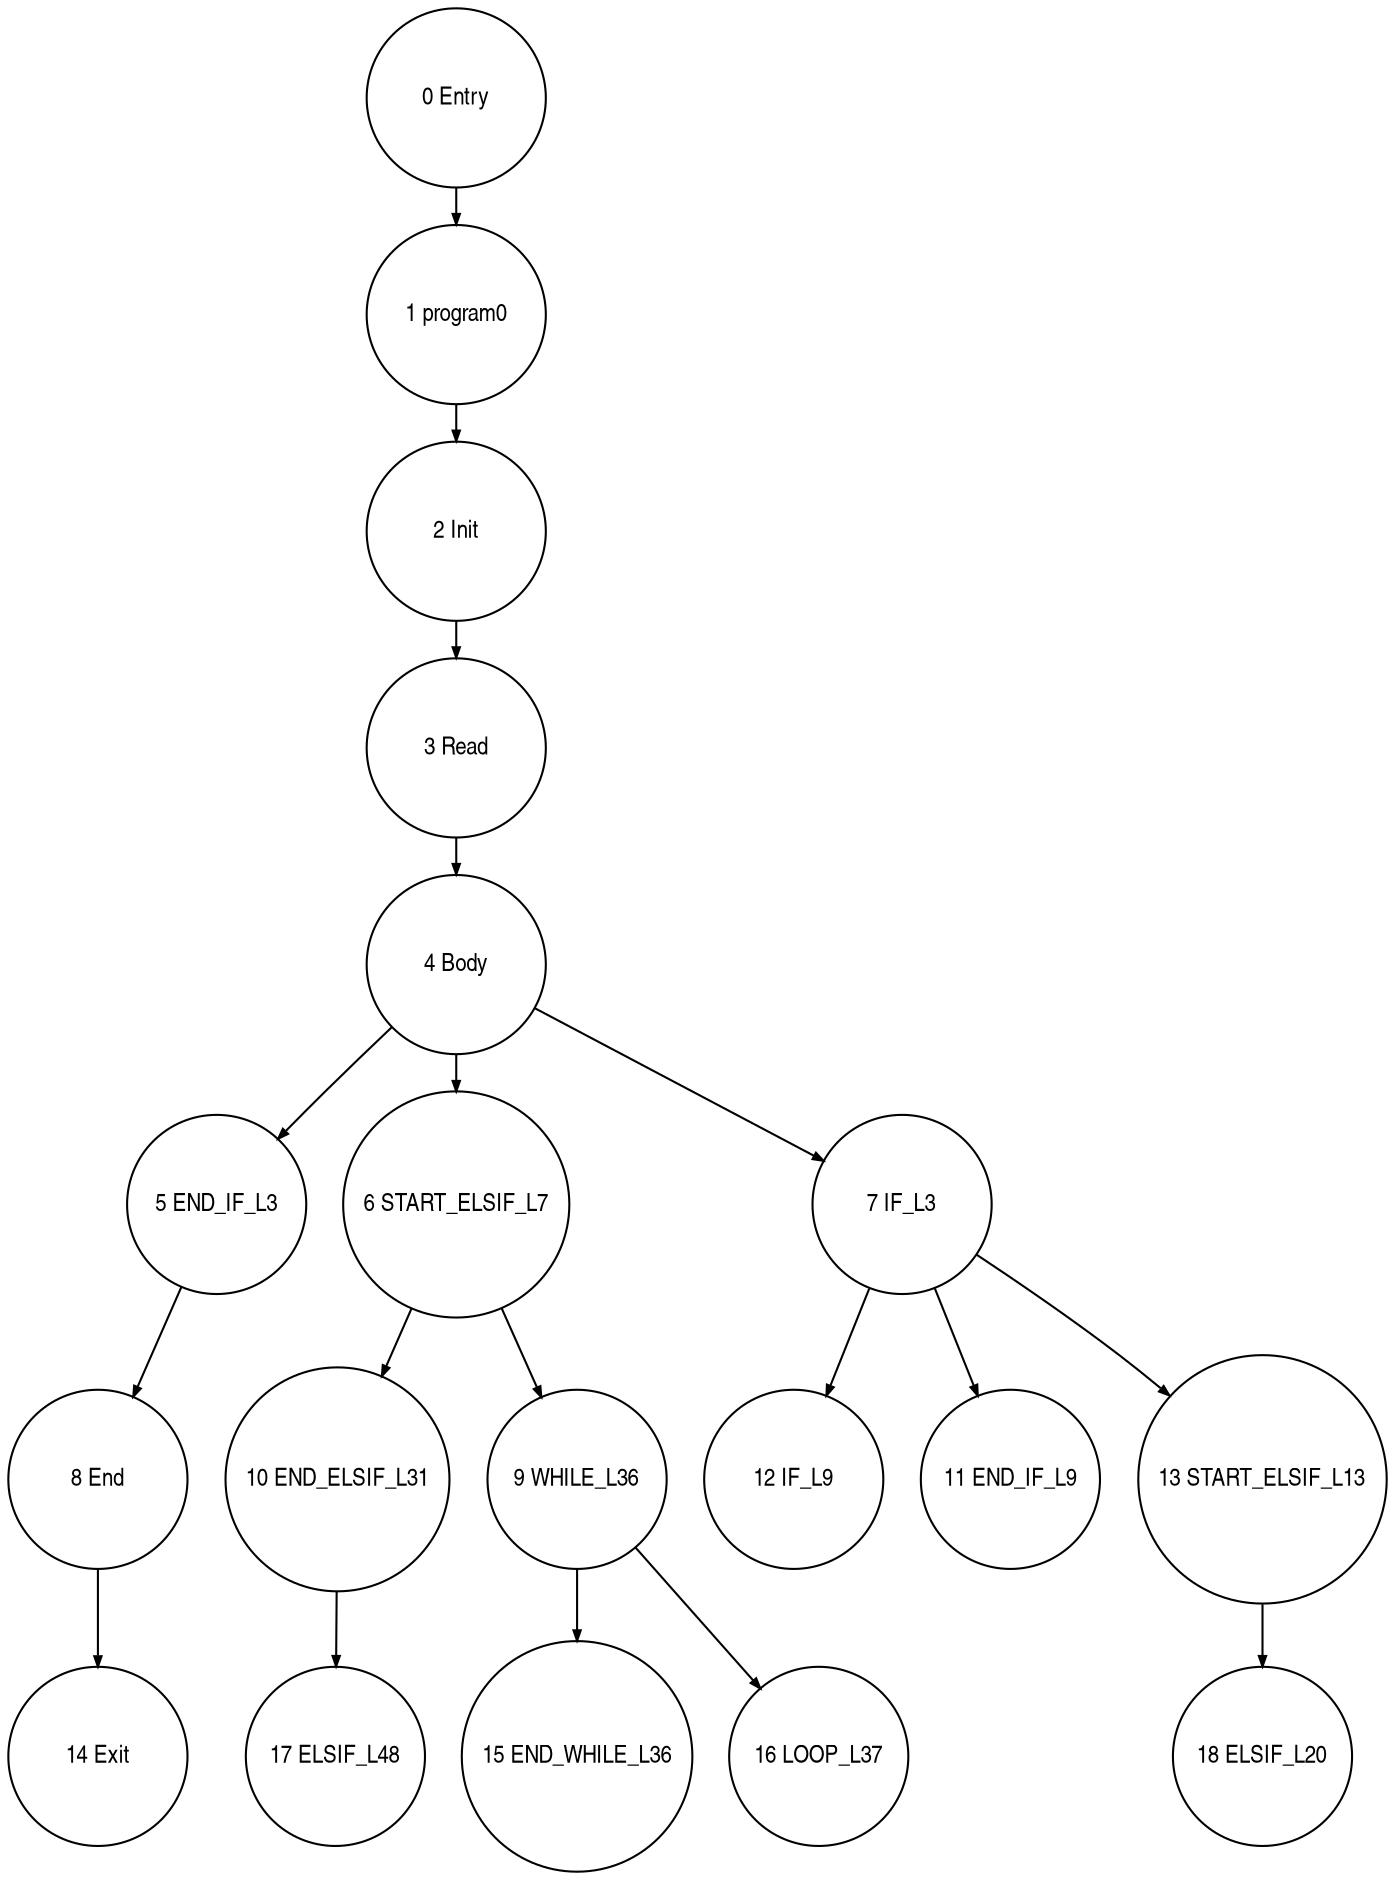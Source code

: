 digraph G {
  ranksep=.25;
  edge [arrowsize=.5]
  node [shape=circle, fontname="ArialNarrow",
        fontsize=12,  height=1.2];
  "12 IF_L9"; "0 Entry"; "5 END_IF_L3"; "18 ELSIF_L20"; "2 Init"; "11 END_IF_L9"; "15 END_WHILE_L36"; "1 program0"; "16 LOOP_L37"; "14 Exit"; "10 END_ELSIF_L31"; "6 START_ELSIF_L7"; "4 Body"; "3 Read"; "13 START_ELSIF_L13"; "7 IF_L3"; "8 End"; "9 WHILE_L36"; "17 ELSIF_L48"; 
  "9 WHILE_L36" -> "15 END_WHILE_L36";
  "9 WHILE_L36" -> "16 LOOP_L37";
  "10 END_ELSIF_L31" -> "17 ELSIF_L48";
  "7 IF_L3" -> "11 END_IF_L9";
  "7 IF_L3" -> "12 IF_L9";
  "7 IF_L3" -> "13 START_ELSIF_L13";
  "6 START_ELSIF_L7" -> "9 WHILE_L36";
  "6 START_ELSIF_L7" -> "10 END_ELSIF_L31";
  "3 Read" -> "4 Body";
  "2 Init" -> "3 Read";
  "0 Entry" -> "1 program0";
  "13 START_ELSIF_L13" -> "18 ELSIF_L20";
  "5 END_IF_L3" -> "8 End";
  "1 program0" -> "2 Init";
  "8 End" -> "14 Exit";
  "4 Body" -> "5 END_IF_L3";
  "4 Body" -> "6 START_ELSIF_L7";
  "4 Body" -> "7 IF_L3";
}
